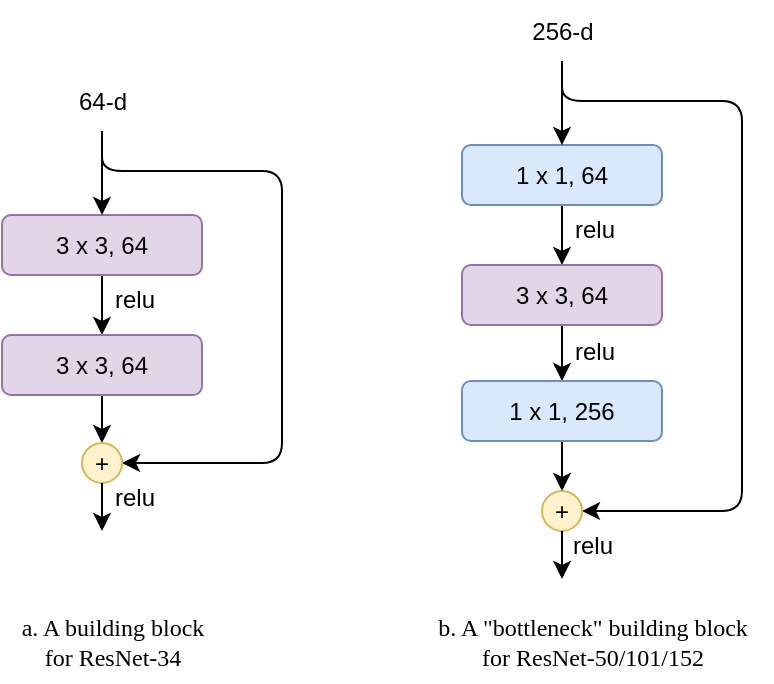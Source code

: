 <mxfile version="20.6.2" type="device"><diagram id="uq-79VWBkEQc8iQ5F1Jv" name="第 1 页"><mxGraphModel dx="615" dy="447" grid="1" gridSize="10" guides="1" tooltips="1" connect="1" arrows="1" fold="1" page="0" pageScale="1" pageWidth="827" pageHeight="1169" math="0" shadow="0"><root><mxCell id="0"/><mxCell id="1" parent="0"/><mxCell id="BZvGtCIRqi6N16qZSs0V-3" style="edgeStyle=orthogonalEdgeStyle;rounded=0;orthogonalLoop=1;jettySize=auto;html=1;exitX=0.5;exitY=1;exitDx=0;exitDy=0;entryX=0.5;entryY=0;entryDx=0;entryDy=0;" edge="1" parent="1" source="BZvGtCIRqi6N16qZSs0V-1" target="BZvGtCIRqi6N16qZSs0V-2"><mxGeometry relative="1" as="geometry"/></mxCell><mxCell id="BZvGtCIRqi6N16qZSs0V-11" style="edgeStyle=orthogonalEdgeStyle;rounded=1;orthogonalLoop=1;jettySize=auto;html=1;entryX=1;entryY=0.5;entryDx=0;entryDy=0;" edge="1" parent="1" target="BZvGtCIRqi6N16qZSs0V-5"><mxGeometry relative="1" as="geometry"><mxPoint x="390" y="230.5" as="sourcePoint"/><Array as="points"><mxPoint x="390" y="244.5"/><mxPoint x="480" y="244.5"/><mxPoint x="480" y="390.5"/></Array></mxGeometry></mxCell><mxCell id="BZvGtCIRqi6N16qZSs0V-1" value="3 x 3, 64" style="rounded=1;whiteSpace=wrap;html=1;fillColor=#e1d5e7;strokeColor=#9673a6;" vertex="1" parent="1"><mxGeometry x="340" y="266.5" width="100" height="30" as="geometry"/></mxCell><mxCell id="BZvGtCIRqi6N16qZSs0V-6" style="edgeStyle=orthogonalEdgeStyle;rounded=0;orthogonalLoop=1;jettySize=auto;html=1;exitX=0.5;exitY=1;exitDx=0;exitDy=0;entryX=0.5;entryY=0;entryDx=0;entryDy=0;" edge="1" parent="1" source="BZvGtCIRqi6N16qZSs0V-2" target="BZvGtCIRqi6N16qZSs0V-5"><mxGeometry relative="1" as="geometry"/></mxCell><mxCell id="BZvGtCIRqi6N16qZSs0V-2" value="3 x 3, 64" style="rounded=1;whiteSpace=wrap;html=1;fillColor=#e1d5e7;strokeColor=#9673a6;" vertex="1" parent="1"><mxGeometry x="340" y="326.5" width="100" height="30" as="geometry"/></mxCell><mxCell id="BZvGtCIRqi6N16qZSs0V-4" value="relu" style="text;html=1;align=center;verticalAlign=middle;resizable=0;points=[];autosize=1;strokeColor=none;fillColor=none;" vertex="1" parent="1"><mxGeometry x="386" y="293.5" width="40" height="30" as="geometry"/></mxCell><mxCell id="BZvGtCIRqi6N16qZSs0V-5" value="+" style="ellipse;whiteSpace=wrap;html=1;aspect=fixed;fillColor=#fff2cc;strokeColor=#d6b656;" vertex="1" parent="1"><mxGeometry x="380" y="380.5" width="20" height="20" as="geometry"/></mxCell><mxCell id="BZvGtCIRqi6N16qZSs0V-7" value="64-d" style="text;html=1;align=center;verticalAlign=middle;resizable=0;points=[];autosize=1;strokeColor=none;fillColor=none;" vertex="1" parent="1"><mxGeometry x="365" y="194.5" width="50" height="30" as="geometry"/></mxCell><mxCell id="BZvGtCIRqi6N16qZSs0V-8" value="" style="endArrow=classic;html=1;rounded=0;entryX=0.5;entryY=0;entryDx=0;entryDy=0;" edge="1" parent="1" source="BZvGtCIRqi6N16qZSs0V-7" target="BZvGtCIRqi6N16qZSs0V-1"><mxGeometry width="50" height="50" relative="1" as="geometry"><mxPoint x="350" y="264.5" as="sourcePoint"/><mxPoint x="400" y="214.5" as="targetPoint"/></mxGeometry></mxCell><mxCell id="BZvGtCIRqi6N16qZSs0V-16" value="" style="endArrow=classic;html=1;rounded=1;exitX=0.5;exitY=1;exitDx=0;exitDy=0;" edge="1" parent="1" source="BZvGtCIRqi6N16qZSs0V-5"><mxGeometry width="50" height="50" relative="1" as="geometry"><mxPoint x="350" y="444.5" as="sourcePoint"/><mxPoint x="390" y="424.5" as="targetPoint"/></mxGeometry></mxCell><mxCell id="BZvGtCIRqi6N16qZSs0V-18" value="relu" style="text;html=1;align=center;verticalAlign=middle;resizable=0;points=[];autosize=1;strokeColor=none;fillColor=none;" vertex="1" parent="1"><mxGeometry x="386" y="392.5" width="40" height="30" as="geometry"/></mxCell><mxCell id="BZvGtCIRqi6N16qZSs0V-19" style="edgeStyle=orthogonalEdgeStyle;rounded=0;orthogonalLoop=1;jettySize=auto;html=1;exitX=0.5;exitY=1;exitDx=0;exitDy=0;entryX=0.5;entryY=0;entryDx=0;entryDy=0;" edge="1" parent="1" source="BZvGtCIRqi6N16qZSs0V-21" target="BZvGtCIRqi6N16qZSs0V-23"><mxGeometry relative="1" as="geometry"/></mxCell><mxCell id="BZvGtCIRqi6N16qZSs0V-20" style="edgeStyle=orthogonalEdgeStyle;rounded=1;orthogonalLoop=1;jettySize=auto;html=1;entryX=1;entryY=0.5;entryDx=0;entryDy=0;" edge="1" parent="1" target="BZvGtCIRqi6N16qZSs0V-25"><mxGeometry relative="1" as="geometry"><mxPoint x="620" y="195.5" as="sourcePoint"/><Array as="points"><mxPoint x="620" y="209.5"/><mxPoint x="710" y="209.5"/><mxPoint x="710" y="414.5"/></Array></mxGeometry></mxCell><mxCell id="BZvGtCIRqi6N16qZSs0V-21" value="1 x 1, 64" style="rounded=1;whiteSpace=wrap;html=1;fillColor=#dae8fc;strokeColor=#6c8ebf;" vertex="1" parent="1"><mxGeometry x="570" y="231.5" width="100" height="30" as="geometry"/></mxCell><mxCell id="BZvGtCIRqi6N16qZSs0V-31" style="rounded=0;orthogonalLoop=1;jettySize=auto;html=1;exitX=0.5;exitY=1;exitDx=0;exitDy=0;entryX=0.5;entryY=0;entryDx=0;entryDy=0;" edge="1" parent="1" source="BZvGtCIRqi6N16qZSs0V-23" target="BZvGtCIRqi6N16qZSs0V-30"><mxGeometry relative="1" as="geometry"/></mxCell><mxCell id="BZvGtCIRqi6N16qZSs0V-23" value="3 x 3, 64" style="rounded=1;whiteSpace=wrap;html=1;fillColor=#e1d5e7;strokeColor=#9673a6;" vertex="1" parent="1"><mxGeometry x="570" y="291.5" width="100" height="30" as="geometry"/></mxCell><mxCell id="BZvGtCIRqi6N16qZSs0V-24" value="relu" style="text;html=1;align=center;verticalAlign=middle;resizable=0;points=[];autosize=1;strokeColor=none;fillColor=none;" vertex="1" parent="1"><mxGeometry x="616" y="258.5" width="40" height="30" as="geometry"/></mxCell><mxCell id="BZvGtCIRqi6N16qZSs0V-25" value="+" style="ellipse;whiteSpace=wrap;html=1;aspect=fixed;fillColor=#fff2cc;strokeColor=#d6b656;" vertex="1" parent="1"><mxGeometry x="610" y="404.5" width="20" height="20" as="geometry"/></mxCell><mxCell id="BZvGtCIRqi6N16qZSs0V-26" value="256-d" style="text;html=1;align=center;verticalAlign=middle;resizable=0;points=[];autosize=1;strokeColor=none;fillColor=none;" vertex="1" parent="1"><mxGeometry x="595" y="159.5" width="50" height="30" as="geometry"/></mxCell><mxCell id="BZvGtCIRqi6N16qZSs0V-27" value="" style="endArrow=classic;html=1;rounded=0;entryX=0.5;entryY=0;entryDx=0;entryDy=0;" edge="1" parent="1" source="BZvGtCIRqi6N16qZSs0V-26" target="BZvGtCIRqi6N16qZSs0V-21"><mxGeometry width="50" height="50" relative="1" as="geometry"><mxPoint x="580" y="229.5" as="sourcePoint"/><mxPoint x="630" y="179.5" as="targetPoint"/></mxGeometry></mxCell><mxCell id="BZvGtCIRqi6N16qZSs0V-28" value="" style="endArrow=classic;html=1;rounded=1;exitX=0.5;exitY=1;exitDx=0;exitDy=0;" edge="1" parent="1" source="BZvGtCIRqi6N16qZSs0V-25"><mxGeometry width="50" height="50" relative="1" as="geometry"><mxPoint x="580" y="468.5" as="sourcePoint"/><mxPoint x="620" y="448.5" as="targetPoint"/></mxGeometry></mxCell><mxCell id="BZvGtCIRqi6N16qZSs0V-29" value="relu" style="text;html=1;align=center;verticalAlign=middle;resizable=0;points=[];autosize=1;strokeColor=none;fillColor=none;" vertex="1" parent="1"><mxGeometry x="616" y="319.5" width="40" height="30" as="geometry"/></mxCell><mxCell id="BZvGtCIRqi6N16qZSs0V-32" style="edgeStyle=none;rounded=0;orthogonalLoop=1;jettySize=auto;html=1;exitX=0.5;exitY=1;exitDx=0;exitDy=0;entryX=0.5;entryY=0;entryDx=0;entryDy=0;" edge="1" parent="1" source="BZvGtCIRqi6N16qZSs0V-30" target="BZvGtCIRqi6N16qZSs0V-25"><mxGeometry relative="1" as="geometry"/></mxCell><mxCell id="BZvGtCIRqi6N16qZSs0V-30" value="1 x 1, 256" style="rounded=1;whiteSpace=wrap;html=1;fillColor=#dae8fc;strokeColor=#6c8ebf;" vertex="1" parent="1"><mxGeometry x="570" y="349.5" width="100" height="30" as="geometry"/></mxCell><mxCell id="BZvGtCIRqi6N16qZSs0V-33" value="relu" style="text;html=1;align=center;verticalAlign=middle;resizable=0;points=[];autosize=1;strokeColor=none;fillColor=none;" vertex="1" parent="1"><mxGeometry x="615" y="416.5" width="40" height="30" as="geometry"/></mxCell><mxCell id="BZvGtCIRqi6N16qZSs0V-34" value="&lt;font face=&quot;Times New Roman&quot;&gt;a. A building block &lt;br&gt;for ResNet-34&lt;/font&gt;" style="text;html=1;align=center;verticalAlign=middle;resizable=0;points=[];autosize=1;strokeColor=none;fillColor=none;" vertex="1" parent="1"><mxGeometry x="340" y="460" width="110" height="40" as="geometry"/></mxCell><mxCell id="BZvGtCIRqi6N16qZSs0V-35" value="&lt;font face=&quot;Times New Roman&quot;&gt;b. A &quot;bottleneck&quot;&amp;nbsp;building block &lt;br&gt;for ResNet-50/101/152&lt;/font&gt;" style="text;html=1;align=center;verticalAlign=middle;resizable=0;points=[];autosize=1;strokeColor=none;fillColor=none;" vertex="1" parent="1"><mxGeometry x="545" y="460" width="180" height="40" as="geometry"/></mxCell></root></mxGraphModel></diagram></mxfile>